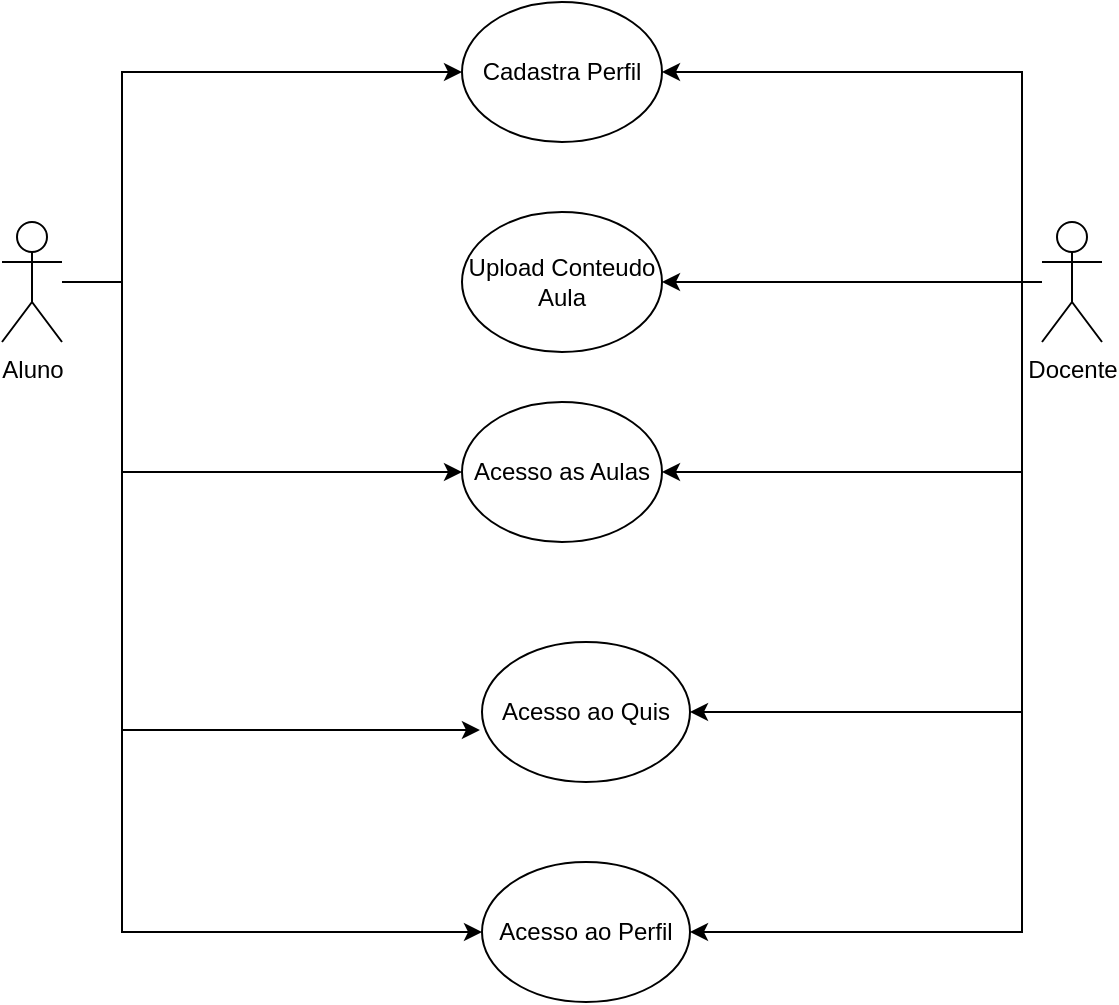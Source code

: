 <mxfile version="20.1.1" type="google"><diagram id="qjfe-3uId-G9DTmHjMCf" name="Page-1"><mxGraphModel grid="1" page="1" gridSize="10" guides="1" tooltips="1" connect="1" arrows="1" fold="1" pageScale="1" pageWidth="827" pageHeight="1169" math="0" shadow="0"><root><mxCell id="0"/><mxCell id="1" parent="0"/><mxCell id="HDbCCbxM1u7a248VOjKO-9" style="edgeStyle=orthogonalEdgeStyle;rounded=0;orthogonalLoop=1;jettySize=auto;html=1;entryX=0;entryY=0.5;entryDx=0;entryDy=0;" edge="1" parent="1" source="HDbCCbxM1u7a248VOjKO-1" target="HDbCCbxM1u7a248VOjKO-7"><mxGeometry relative="1" as="geometry"><Array as="points"><mxPoint x="130" y="250"/><mxPoint x="130" y="145"/></Array></mxGeometry></mxCell><mxCell id="HDbCCbxM1u7a248VOjKO-14" style="edgeStyle=orthogonalEdgeStyle;rounded=0;orthogonalLoop=1;jettySize=auto;html=1;entryX=0;entryY=0.5;entryDx=0;entryDy=0;" edge="1" parent="1" source="HDbCCbxM1u7a248VOjKO-1" target="HDbCCbxM1u7a248VOjKO-13"><mxGeometry relative="1" as="geometry"><Array as="points"><mxPoint x="130" y="250"/><mxPoint x="130" y="345"/></Array></mxGeometry></mxCell><mxCell id="HDbCCbxM1u7a248VOjKO-18" style="edgeStyle=orthogonalEdgeStyle;rounded=0;orthogonalLoop=1;jettySize=auto;html=1;entryX=-0.01;entryY=0.629;entryDx=0;entryDy=0;entryPerimeter=0;" edge="1" parent="1" source="HDbCCbxM1u7a248VOjKO-1" target="HDbCCbxM1u7a248VOjKO-16"><mxGeometry relative="1" as="geometry"><Array as="points"><mxPoint x="130" y="250"/><mxPoint x="130" y="474"/></Array></mxGeometry></mxCell><mxCell id="HDbCCbxM1u7a248VOjKO-20" style="edgeStyle=orthogonalEdgeStyle;rounded=0;orthogonalLoop=1;jettySize=auto;html=1;entryX=0;entryY=0.5;entryDx=0;entryDy=0;" edge="1" parent="1" source="HDbCCbxM1u7a248VOjKO-1" target="HDbCCbxM1u7a248VOjKO-19"><mxGeometry relative="1" as="geometry"><Array as="points"><mxPoint x="130" y="250"/><mxPoint x="130" y="575"/></Array></mxGeometry></mxCell><mxCell id="HDbCCbxM1u7a248VOjKO-1" value="Aluno" style="shape=umlActor;verticalLabelPosition=bottom;verticalAlign=top;html=1;outlineConnect=0;" vertex="1" parent="1"><mxGeometry x="70" y="220" width="30" height="60" as="geometry"/></mxCell><mxCell id="HDbCCbxM1u7a248VOjKO-10" style="edgeStyle=orthogonalEdgeStyle;rounded=0;orthogonalLoop=1;jettySize=auto;html=1;entryX=1;entryY=0.5;entryDx=0;entryDy=0;" edge="1" parent="1" source="HDbCCbxM1u7a248VOjKO-6" target="HDbCCbxM1u7a248VOjKO-7"><mxGeometry relative="1" as="geometry"><Array as="points"><mxPoint x="580" y="250"/><mxPoint x="580" y="145"/></Array></mxGeometry></mxCell><mxCell id="HDbCCbxM1u7a248VOjKO-12" style="edgeStyle=orthogonalEdgeStyle;rounded=0;orthogonalLoop=1;jettySize=auto;html=1;entryX=1;entryY=0.5;entryDx=0;entryDy=0;" edge="1" parent="1" source="HDbCCbxM1u7a248VOjKO-6" target="HDbCCbxM1u7a248VOjKO-11"><mxGeometry relative="1" as="geometry"><Array as="points"><mxPoint x="490" y="250"/><mxPoint x="490" y="250"/></Array></mxGeometry></mxCell><mxCell id="HDbCCbxM1u7a248VOjKO-15" style="edgeStyle=orthogonalEdgeStyle;rounded=0;orthogonalLoop=1;jettySize=auto;html=1;entryX=1;entryY=0.5;entryDx=0;entryDy=0;" edge="1" parent="1" source="HDbCCbxM1u7a248VOjKO-6" target="HDbCCbxM1u7a248VOjKO-13"><mxGeometry relative="1" as="geometry"><Array as="points"><mxPoint x="580" y="250"/><mxPoint x="580" y="345"/></Array></mxGeometry></mxCell><mxCell id="HDbCCbxM1u7a248VOjKO-17" style="edgeStyle=orthogonalEdgeStyle;rounded=0;orthogonalLoop=1;jettySize=auto;html=1;entryX=1;entryY=0.5;entryDx=0;entryDy=0;" edge="1" parent="1" source="HDbCCbxM1u7a248VOjKO-6" target="HDbCCbxM1u7a248VOjKO-16"><mxGeometry relative="1" as="geometry"><Array as="points"><mxPoint x="580" y="250"/><mxPoint x="580" y="465"/></Array></mxGeometry></mxCell><mxCell id="HDbCCbxM1u7a248VOjKO-21" style="edgeStyle=orthogonalEdgeStyle;rounded=0;orthogonalLoop=1;jettySize=auto;html=1;entryX=1;entryY=0.5;entryDx=0;entryDy=0;" edge="1" parent="1" source="HDbCCbxM1u7a248VOjKO-6" target="HDbCCbxM1u7a248VOjKO-19"><mxGeometry relative="1" as="geometry"><Array as="points"><mxPoint x="580" y="250"/><mxPoint x="580" y="575"/></Array></mxGeometry></mxCell><mxCell id="HDbCCbxM1u7a248VOjKO-6" value="Docente" style="shape=umlActor;verticalLabelPosition=bottom;verticalAlign=top;html=1;outlineConnect=0;" vertex="1" parent="1"><mxGeometry x="590" y="220" width="30" height="60" as="geometry"/></mxCell><mxCell id="HDbCCbxM1u7a248VOjKO-7" value="Cadastra Perfil&lt;br&gt;" style="ellipse;whiteSpace=wrap;html=1;" vertex="1" parent="1"><mxGeometry x="300" y="110" width="100" height="70" as="geometry"/></mxCell><mxCell id="HDbCCbxM1u7a248VOjKO-11" value="Upload Conteudo Aula" style="ellipse;whiteSpace=wrap;html=1;" vertex="1" parent="1"><mxGeometry x="300" y="215" width="100" height="70" as="geometry"/></mxCell><mxCell id="HDbCCbxM1u7a248VOjKO-13" value="Acesso as Aulas" style="ellipse;whiteSpace=wrap;html=1;" vertex="1" parent="1"><mxGeometry x="300" y="310" width="100" height="70" as="geometry"/></mxCell><mxCell id="HDbCCbxM1u7a248VOjKO-16" value="Acesso ao Quis" style="ellipse;whiteSpace=wrap;html=1;" vertex="1" parent="1"><mxGeometry x="310" y="430" width="104" height="70" as="geometry"/></mxCell><mxCell id="HDbCCbxM1u7a248VOjKO-19" value="Acesso ao Perfil" style="ellipse;whiteSpace=wrap;html=1;" vertex="1" parent="1"><mxGeometry x="310" y="540" width="104" height="70" as="geometry"/></mxCell></root></mxGraphModel></diagram></mxfile>